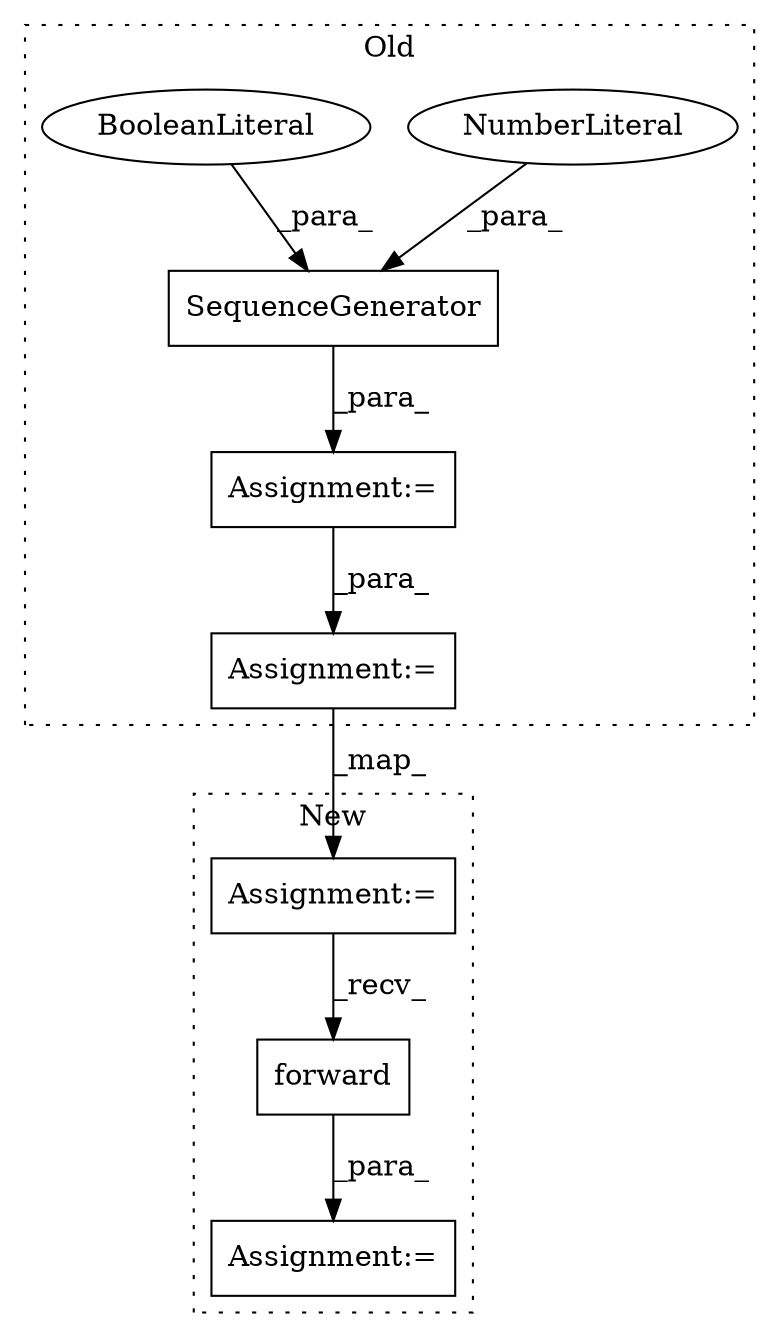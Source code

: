 digraph G {
subgraph cluster0 {
1 [label="SequenceGenerator" a="32" s="2867,2906" l="18,1" shape="box"];
3 [label="NumberLiteral" a="34" s="2899" l="1" shape="ellipse"];
4 [label="Assignment:=" a="7" s="2918" l="1" shape="box"];
7 [label="Assignment:=" a="7" s="2866" l="1" shape="box"];
8 [label="BooleanLiteral" a="9" s="2901" l="5" shape="ellipse"];
label = "Old";
style="dotted";
}
subgraph cluster1 {
2 [label="forward" a="32" s="9048,9067" l="8,1" shape="box"];
5 [label="Assignment:=" a="7" s="8963" l="1" shape="box"];
6 [label="Assignment:=" a="7" s="9037" l="1" shape="box"];
label = "New";
style="dotted";
}
1 -> 7 [label="_para_"];
2 -> 6 [label="_para_"];
3 -> 1 [label="_para_"];
4 -> 5 [label="_map_"];
5 -> 2 [label="_recv_"];
7 -> 4 [label="_para_"];
8 -> 1 [label="_para_"];
}